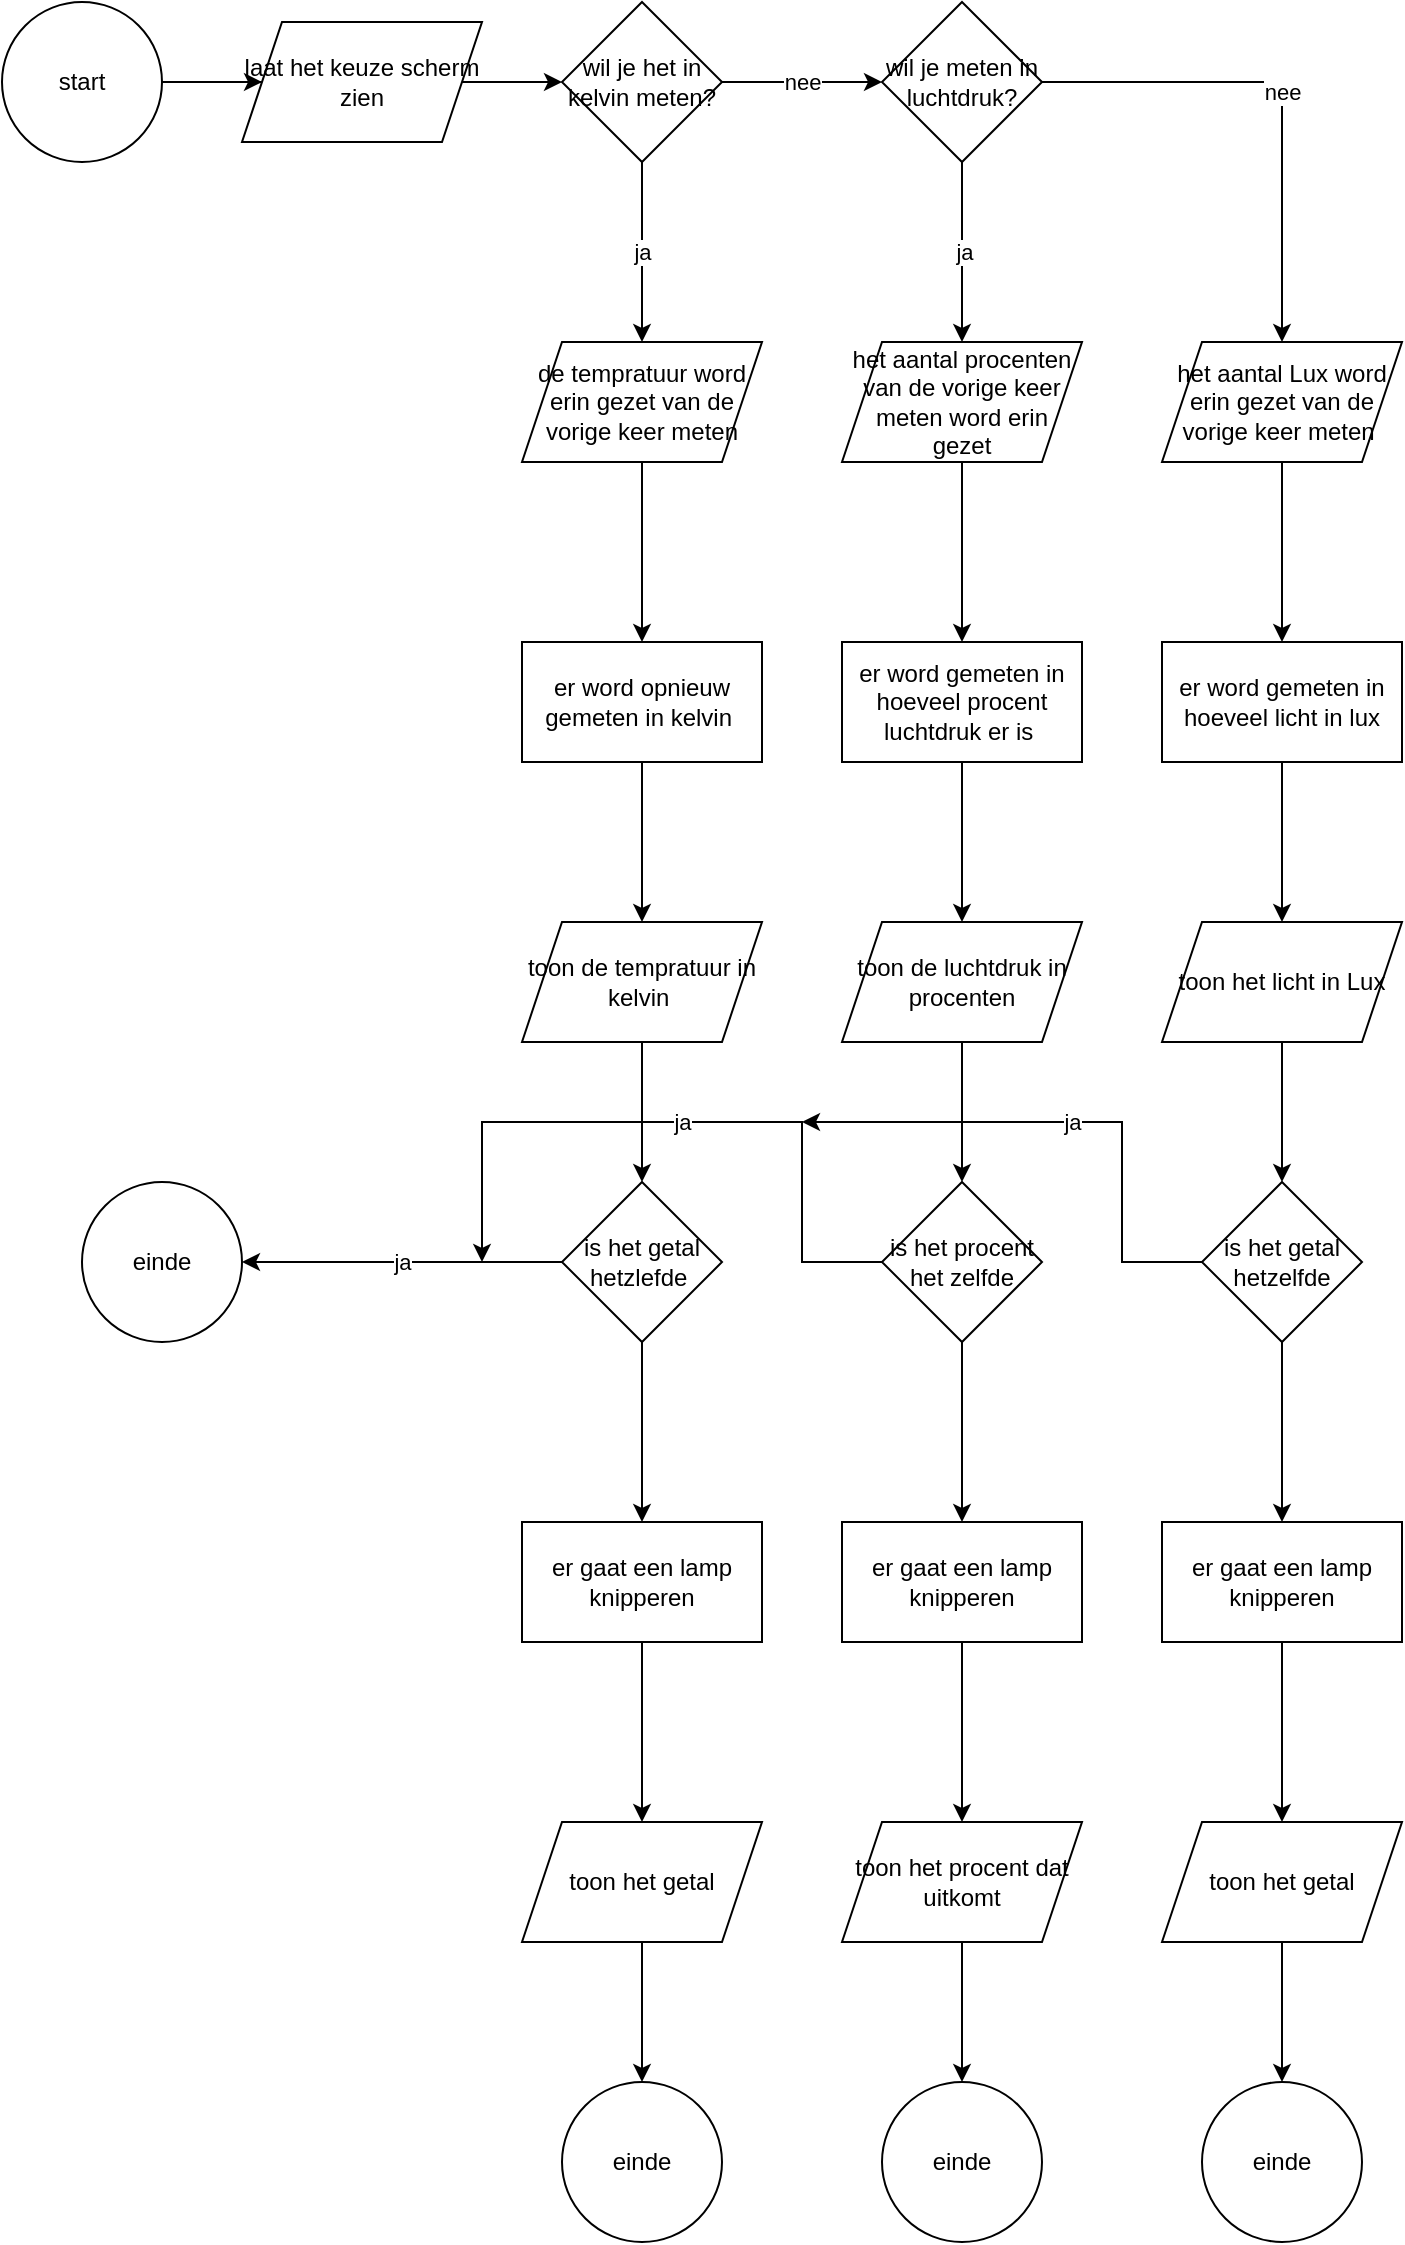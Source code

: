 <mxfile version="20.3.0" type="device"><diagram id="IIUrqEQ_c2WK8Ha7Wu0-" name="Pagina-1"><mxGraphModel dx="1278" dy="641" grid="1" gridSize="10" guides="1" tooltips="1" connect="1" arrows="1" fold="1" page="1" pageScale="1" pageWidth="827" pageHeight="1169" math="0" shadow="0"><root><mxCell id="0"/><mxCell id="1" parent="0"/><mxCell id="2u9nOwoKkdw8LGXm4vJb-4" value="" style="edgeStyle=orthogonalEdgeStyle;rounded=0;orthogonalLoop=1;jettySize=auto;html=1;" edge="1" parent="1" source="2u9nOwoKkdw8LGXm4vJb-1" target="2u9nOwoKkdw8LGXm4vJb-3"><mxGeometry relative="1" as="geometry"/></mxCell><mxCell id="2u9nOwoKkdw8LGXm4vJb-14" style="edgeStyle=orthogonalEdgeStyle;rounded=0;orthogonalLoop=1;jettySize=auto;html=1;" edge="1" parent="1" source="2u9nOwoKkdw8LGXm4vJb-1"><mxGeometry relative="1" as="geometry"><mxPoint x="170" y="80" as="targetPoint"/></mxGeometry></mxCell><mxCell id="2u9nOwoKkdw8LGXm4vJb-1" value="start" style="ellipse;whiteSpace=wrap;html=1;aspect=fixed;" vertex="1" parent="1"><mxGeometry x="40" y="40" width="80" height="80" as="geometry"/></mxCell><mxCell id="2u9nOwoKkdw8LGXm4vJb-6" value="nee" style="edgeStyle=orthogonalEdgeStyle;rounded=0;orthogonalLoop=1;jettySize=auto;html=1;" edge="1" parent="1" source="2u9nOwoKkdw8LGXm4vJb-3" target="2u9nOwoKkdw8LGXm4vJb-5"><mxGeometry relative="1" as="geometry"/></mxCell><mxCell id="2u9nOwoKkdw8LGXm4vJb-25" value="ja" style="edgeStyle=orthogonalEdgeStyle;rounded=0;orthogonalLoop=1;jettySize=auto;html=1;" edge="1" parent="1" source="2u9nOwoKkdw8LGXm4vJb-3" target="2u9nOwoKkdw8LGXm4vJb-24"><mxGeometry relative="1" as="geometry"/></mxCell><mxCell id="2u9nOwoKkdw8LGXm4vJb-3" value="wil je het in kelvin meten?" style="rhombus;whiteSpace=wrap;html=1;" vertex="1" parent="1"><mxGeometry x="320" y="40" width="80" height="80" as="geometry"/></mxCell><mxCell id="2u9nOwoKkdw8LGXm4vJb-28" value="ja" style="edgeStyle=orthogonalEdgeStyle;rounded=0;orthogonalLoop=1;jettySize=auto;html=1;entryX=0.5;entryY=0;entryDx=0;entryDy=0;" edge="1" parent="1" source="2u9nOwoKkdw8LGXm4vJb-5"><mxGeometry relative="1" as="geometry"><mxPoint x="520" y="210" as="targetPoint"/></mxGeometry></mxCell><mxCell id="2u9nOwoKkdw8LGXm4vJb-32" value="nee" style="edgeStyle=orthogonalEdgeStyle;rounded=0;orthogonalLoop=1;jettySize=auto;html=1;" edge="1" parent="1" source="2u9nOwoKkdw8LGXm4vJb-5" target="2u9nOwoKkdw8LGXm4vJb-31"><mxGeometry relative="1" as="geometry"/></mxCell><mxCell id="2u9nOwoKkdw8LGXm4vJb-5" value="wil je meten in luchtdruk?" style="rhombus;whiteSpace=wrap;html=1;" vertex="1" parent="1"><mxGeometry x="480" y="40" width="80" height="80" as="geometry"/></mxCell><mxCell id="2u9nOwoKkdw8LGXm4vJb-19" value="laat het keuze scherm zien" style="shape=parallelogram;perimeter=parallelogramPerimeter;whiteSpace=wrap;html=1;fixedSize=1;" vertex="1" parent="1"><mxGeometry x="160" y="50" width="120" height="60" as="geometry"/></mxCell><mxCell id="2u9nOwoKkdw8LGXm4vJb-35" value="" style="edgeStyle=orthogonalEdgeStyle;rounded=0;orthogonalLoop=1;jettySize=auto;html=1;" edge="1" parent="1" source="2u9nOwoKkdw8LGXm4vJb-20" target="2u9nOwoKkdw8LGXm4vJb-34"><mxGeometry relative="1" as="geometry"/></mxCell><mxCell id="2u9nOwoKkdw8LGXm4vJb-20" value="er word opnieuw gemeten in kelvin&amp;nbsp;" style="rounded=0;whiteSpace=wrap;html=1;" vertex="1" parent="1"><mxGeometry x="300" y="360" width="120" height="60" as="geometry"/></mxCell><mxCell id="2u9nOwoKkdw8LGXm4vJb-37" value="" style="edgeStyle=orthogonalEdgeStyle;rounded=0;orthogonalLoop=1;jettySize=auto;html=1;" edge="1" parent="1" source="2u9nOwoKkdw8LGXm4vJb-21" target="2u9nOwoKkdw8LGXm4vJb-36"><mxGeometry relative="1" as="geometry"/></mxCell><mxCell id="2u9nOwoKkdw8LGXm4vJb-21" value="er word gemeten in hoeveel procent luchtdruk er is&amp;nbsp;" style="rounded=0;whiteSpace=wrap;html=1;" vertex="1" parent="1"><mxGeometry x="460" y="360" width="120" height="60" as="geometry"/></mxCell><mxCell id="2u9nOwoKkdw8LGXm4vJb-39" value="" style="edgeStyle=orthogonalEdgeStyle;rounded=0;orthogonalLoop=1;jettySize=auto;html=1;" edge="1" parent="1" source="2u9nOwoKkdw8LGXm4vJb-22" target="2u9nOwoKkdw8LGXm4vJb-38"><mxGeometry relative="1" as="geometry"/></mxCell><mxCell id="2u9nOwoKkdw8LGXm4vJb-22" value="er word gemeten in hoeveel licht in lux" style="rounded=0;whiteSpace=wrap;html=1;" vertex="1" parent="1"><mxGeometry x="620" y="360" width="120" height="60" as="geometry"/></mxCell><mxCell id="2u9nOwoKkdw8LGXm4vJb-26" style="edgeStyle=orthogonalEdgeStyle;rounded=0;orthogonalLoop=1;jettySize=auto;html=1;entryX=0.5;entryY=0;entryDx=0;entryDy=0;" edge="1" parent="1" source="2u9nOwoKkdw8LGXm4vJb-24" target="2u9nOwoKkdw8LGXm4vJb-20"><mxGeometry relative="1" as="geometry"/></mxCell><mxCell id="2u9nOwoKkdw8LGXm4vJb-24" value="de tempratuur word erin gezet van de vorige keer meten" style="shape=parallelogram;perimeter=parallelogramPerimeter;whiteSpace=wrap;html=1;fixedSize=1;" vertex="1" parent="1"><mxGeometry x="300" y="210" width="120" height="60" as="geometry"/></mxCell><mxCell id="2u9nOwoKkdw8LGXm4vJb-30" style="edgeStyle=orthogonalEdgeStyle;rounded=0;orthogonalLoop=1;jettySize=auto;html=1;entryX=0.5;entryY=0;entryDx=0;entryDy=0;" edge="1" parent="1" source="2u9nOwoKkdw8LGXm4vJb-29" target="2u9nOwoKkdw8LGXm4vJb-21"><mxGeometry relative="1" as="geometry"/></mxCell><mxCell id="2u9nOwoKkdw8LGXm4vJb-29" value="het aantal procenten van de vorige keer meten word erin gezet" style="shape=parallelogram;perimeter=parallelogramPerimeter;whiteSpace=wrap;html=1;fixedSize=1;" vertex="1" parent="1"><mxGeometry x="460" y="210" width="120" height="60" as="geometry"/></mxCell><mxCell id="2u9nOwoKkdw8LGXm4vJb-33" style="edgeStyle=orthogonalEdgeStyle;rounded=0;orthogonalLoop=1;jettySize=auto;html=1;entryX=0.5;entryY=0;entryDx=0;entryDy=0;" edge="1" parent="1" source="2u9nOwoKkdw8LGXm4vJb-31" target="2u9nOwoKkdw8LGXm4vJb-22"><mxGeometry relative="1" as="geometry"/></mxCell><mxCell id="2u9nOwoKkdw8LGXm4vJb-31" value="het aantal Lux word erin gezet van de vorige keer meten&amp;nbsp;" style="shape=parallelogram;perimeter=parallelogramPerimeter;whiteSpace=wrap;html=1;fixedSize=1;" vertex="1" parent="1"><mxGeometry x="620" y="210" width="120" height="60" as="geometry"/></mxCell><mxCell id="2u9nOwoKkdw8LGXm4vJb-41" value="" style="edgeStyle=orthogonalEdgeStyle;rounded=0;orthogonalLoop=1;jettySize=auto;html=1;" edge="1" parent="1" source="2u9nOwoKkdw8LGXm4vJb-34" target="2u9nOwoKkdw8LGXm4vJb-40"><mxGeometry relative="1" as="geometry"/></mxCell><mxCell id="2u9nOwoKkdw8LGXm4vJb-34" value="toon de tempratuur in kelvin&amp;nbsp;" style="shape=parallelogram;perimeter=parallelogramPerimeter;whiteSpace=wrap;html=1;fixedSize=1;rounded=0;" vertex="1" parent="1"><mxGeometry x="300" y="500" width="120" height="60" as="geometry"/></mxCell><mxCell id="2u9nOwoKkdw8LGXm4vJb-43" value="" style="edgeStyle=orthogonalEdgeStyle;rounded=0;orthogonalLoop=1;jettySize=auto;html=1;" edge="1" parent="1" source="2u9nOwoKkdw8LGXm4vJb-36" target="2u9nOwoKkdw8LGXm4vJb-42"><mxGeometry relative="1" as="geometry"/></mxCell><mxCell id="2u9nOwoKkdw8LGXm4vJb-36" value="toon de luchtdruk in procenten" style="shape=parallelogram;perimeter=parallelogramPerimeter;whiteSpace=wrap;html=1;fixedSize=1;rounded=0;" vertex="1" parent="1"><mxGeometry x="460" y="500" width="120" height="60" as="geometry"/></mxCell><mxCell id="2u9nOwoKkdw8LGXm4vJb-45" value="" style="edgeStyle=orthogonalEdgeStyle;rounded=0;orthogonalLoop=1;jettySize=auto;html=1;" edge="1" parent="1" source="2u9nOwoKkdw8LGXm4vJb-38" target="2u9nOwoKkdw8LGXm4vJb-44"><mxGeometry relative="1" as="geometry"/></mxCell><mxCell id="2u9nOwoKkdw8LGXm4vJb-38" value="toon het licht in Lux" style="shape=parallelogram;perimeter=parallelogramPerimeter;whiteSpace=wrap;html=1;fixedSize=1;rounded=0;" vertex="1" parent="1"><mxGeometry x="620" y="500" width="120" height="60" as="geometry"/></mxCell><mxCell id="2u9nOwoKkdw8LGXm4vJb-46" value="ja" style="edgeStyle=orthogonalEdgeStyle;rounded=0;orthogonalLoop=1;jettySize=auto;html=1;" edge="1" parent="1" source="2u9nOwoKkdw8LGXm4vJb-40"><mxGeometry relative="1" as="geometry"><mxPoint x="160" y="670" as="targetPoint"/></mxGeometry></mxCell><mxCell id="2u9nOwoKkdw8LGXm4vJb-53" value="" style="edgeStyle=orthogonalEdgeStyle;rounded=0;orthogonalLoop=1;jettySize=auto;html=1;" edge="1" parent="1" source="2u9nOwoKkdw8LGXm4vJb-40" target="2u9nOwoKkdw8LGXm4vJb-52"><mxGeometry relative="1" as="geometry"/></mxCell><mxCell id="2u9nOwoKkdw8LGXm4vJb-40" value="is het getal hetzlefde&amp;nbsp;" style="rhombus;whiteSpace=wrap;html=1;rounded=0;" vertex="1" parent="1"><mxGeometry x="320" y="630" width="80" height="80" as="geometry"/></mxCell><mxCell id="2u9nOwoKkdw8LGXm4vJb-47" value="ja" style="edgeStyle=orthogonalEdgeStyle;rounded=0;orthogonalLoop=1;jettySize=auto;html=1;" edge="1" parent="1" source="2u9nOwoKkdw8LGXm4vJb-42"><mxGeometry relative="1" as="geometry"><mxPoint x="280" y="670" as="targetPoint"/><Array as="points"><mxPoint x="440" y="670"/><mxPoint x="440" y="600"/><mxPoint x="280" y="600"/><mxPoint x="280" y="670"/></Array></mxGeometry></mxCell><mxCell id="2u9nOwoKkdw8LGXm4vJb-55" value="" style="edgeStyle=orthogonalEdgeStyle;rounded=0;orthogonalLoop=1;jettySize=auto;html=1;" edge="1" parent="1" source="2u9nOwoKkdw8LGXm4vJb-42"><mxGeometry relative="1" as="geometry"><mxPoint x="520" y="800" as="targetPoint"/></mxGeometry></mxCell><mxCell id="2u9nOwoKkdw8LGXm4vJb-42" value="is het procent het zelfde" style="rhombus;whiteSpace=wrap;html=1;rounded=0;" vertex="1" parent="1"><mxGeometry x="480" y="630" width="80" height="80" as="geometry"/></mxCell><mxCell id="2u9nOwoKkdw8LGXm4vJb-49" value="ja" style="edgeStyle=orthogonalEdgeStyle;rounded=0;orthogonalLoop=1;jettySize=auto;html=1;" edge="1" parent="1" source="2u9nOwoKkdw8LGXm4vJb-44"><mxGeometry relative="1" as="geometry"><mxPoint x="440" y="600" as="targetPoint"/><Array as="points"><mxPoint x="600" y="670"/></Array></mxGeometry></mxCell><mxCell id="2u9nOwoKkdw8LGXm4vJb-57" value="" style="edgeStyle=orthogonalEdgeStyle;rounded=0;orthogonalLoop=1;jettySize=auto;html=1;" edge="1" parent="1" source="2u9nOwoKkdw8LGXm4vJb-44"><mxGeometry relative="1" as="geometry"><mxPoint x="680" y="800" as="targetPoint"/></mxGeometry></mxCell><mxCell id="2u9nOwoKkdw8LGXm4vJb-44" value="is het getal hetzelfde" style="rhombus;whiteSpace=wrap;html=1;rounded=0;" vertex="1" parent="1"><mxGeometry x="640" y="630" width="80" height="80" as="geometry"/></mxCell><mxCell id="2u9nOwoKkdw8LGXm4vJb-48" value="einde" style="ellipse;whiteSpace=wrap;html=1;aspect=fixed;" vertex="1" parent="1"><mxGeometry x="80" y="630" width="80" height="80" as="geometry"/></mxCell><mxCell id="2u9nOwoKkdw8LGXm4vJb-65" style="edgeStyle=orthogonalEdgeStyle;rounded=0;orthogonalLoop=1;jettySize=auto;html=1;" edge="1" parent="1" source="2u9nOwoKkdw8LGXm4vJb-52" target="2u9nOwoKkdw8LGXm4vJb-64"><mxGeometry relative="1" as="geometry"><mxPoint x="360" y="960" as="targetPoint"/><Array as="points"><mxPoint x="360" y="960"/></Array></mxGeometry></mxCell><mxCell id="2u9nOwoKkdw8LGXm4vJb-52" value="er gaat een lamp knipperen" style="whiteSpace=wrap;html=1;rounded=0;" vertex="1" parent="1"><mxGeometry x="300" y="800" width="120" height="60" as="geometry"/></mxCell><mxCell id="2u9nOwoKkdw8LGXm4vJb-70" style="edgeStyle=orthogonalEdgeStyle;rounded=0;orthogonalLoop=1;jettySize=auto;html=1;" edge="1" parent="1" source="2u9nOwoKkdw8LGXm4vJb-58" target="2u9nOwoKkdw8LGXm4vJb-68"><mxGeometry relative="1" as="geometry"/></mxCell><mxCell id="2u9nOwoKkdw8LGXm4vJb-58" value="er gaat een lamp knipperen" style="whiteSpace=wrap;html=1;rounded=0;" vertex="1" parent="1"><mxGeometry x="460" y="800" width="120" height="60" as="geometry"/></mxCell><mxCell id="2u9nOwoKkdw8LGXm4vJb-71" style="edgeStyle=orthogonalEdgeStyle;rounded=0;orthogonalLoop=1;jettySize=auto;html=1;entryX=0.5;entryY=0;entryDx=0;entryDy=0;" edge="1" parent="1" source="2u9nOwoKkdw8LGXm4vJb-59" target="2u9nOwoKkdw8LGXm4vJb-69"><mxGeometry relative="1" as="geometry"/></mxCell><mxCell id="2u9nOwoKkdw8LGXm4vJb-59" value="er gaat een lamp knipperen" style="whiteSpace=wrap;html=1;rounded=0;" vertex="1" parent="1"><mxGeometry x="620" y="800" width="120" height="60" as="geometry"/></mxCell><mxCell id="2u9nOwoKkdw8LGXm4vJb-72" style="edgeStyle=orthogonalEdgeStyle;rounded=0;orthogonalLoop=1;jettySize=auto;html=1;" edge="1" parent="1" source="2u9nOwoKkdw8LGXm4vJb-64"><mxGeometry relative="1" as="geometry"><mxPoint x="360" y="1080" as="targetPoint"/></mxGeometry></mxCell><mxCell id="2u9nOwoKkdw8LGXm4vJb-64" value="toon het getal" style="shape=parallelogram;perimeter=parallelogramPerimeter;whiteSpace=wrap;html=1;fixedSize=1;" vertex="1" parent="1"><mxGeometry x="300" y="950" width="120" height="60" as="geometry"/></mxCell><mxCell id="2u9nOwoKkdw8LGXm4vJb-73" style="edgeStyle=orthogonalEdgeStyle;rounded=0;orthogonalLoop=1;jettySize=auto;html=1;" edge="1" parent="1" source="2u9nOwoKkdw8LGXm4vJb-68"><mxGeometry relative="1" as="geometry"><mxPoint x="520" y="1080" as="targetPoint"/></mxGeometry></mxCell><mxCell id="2u9nOwoKkdw8LGXm4vJb-68" value="toon het procent dat uitkomt" style="shape=parallelogram;perimeter=parallelogramPerimeter;whiteSpace=wrap;html=1;fixedSize=1;" vertex="1" parent="1"><mxGeometry x="460" y="950" width="120" height="60" as="geometry"/></mxCell><mxCell id="2u9nOwoKkdw8LGXm4vJb-74" style="edgeStyle=orthogonalEdgeStyle;rounded=0;orthogonalLoop=1;jettySize=auto;html=1;" edge="1" parent="1" source="2u9nOwoKkdw8LGXm4vJb-69"><mxGeometry relative="1" as="geometry"><mxPoint x="680" y="1080" as="targetPoint"/></mxGeometry></mxCell><mxCell id="2u9nOwoKkdw8LGXm4vJb-69" value="toon het getal" style="shape=parallelogram;perimeter=parallelogramPerimeter;whiteSpace=wrap;html=1;fixedSize=1;" vertex="1" parent="1"><mxGeometry x="620" y="950" width="120" height="60" as="geometry"/></mxCell><mxCell id="2u9nOwoKkdw8LGXm4vJb-75" value="einde" style="ellipse;whiteSpace=wrap;html=1;aspect=fixed;" vertex="1" parent="1"><mxGeometry x="320" y="1080" width="80" height="80" as="geometry"/></mxCell><mxCell id="2u9nOwoKkdw8LGXm4vJb-76" value="einde" style="ellipse;whiteSpace=wrap;html=1;aspect=fixed;" vertex="1" parent="1"><mxGeometry x="480" y="1080" width="80" height="80" as="geometry"/></mxCell><mxCell id="2u9nOwoKkdw8LGXm4vJb-77" value="einde" style="ellipse;whiteSpace=wrap;html=1;aspect=fixed;" vertex="1" parent="1"><mxGeometry x="640" y="1080" width="80" height="80" as="geometry"/></mxCell></root></mxGraphModel></diagram></mxfile>
